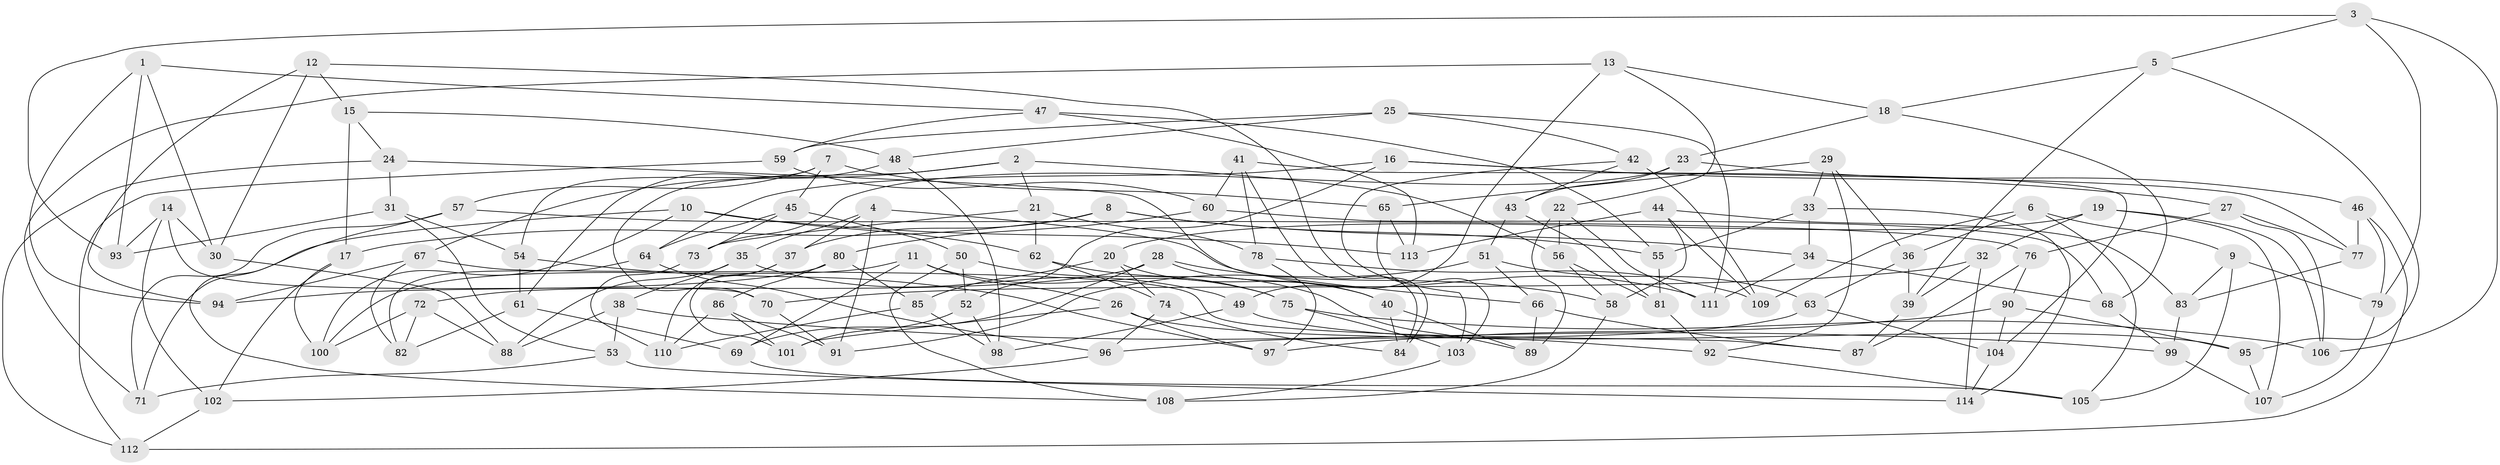 // Generated by graph-tools (version 1.1) at 2025/57/03/09/25 04:57:57]
// undirected, 114 vertices, 228 edges
graph export_dot {
graph [start="1"]
  node [color=gray90,style=filled];
  1;
  2;
  3;
  4;
  5;
  6;
  7;
  8;
  9;
  10;
  11;
  12;
  13;
  14;
  15;
  16;
  17;
  18;
  19;
  20;
  21;
  22;
  23;
  24;
  25;
  26;
  27;
  28;
  29;
  30;
  31;
  32;
  33;
  34;
  35;
  36;
  37;
  38;
  39;
  40;
  41;
  42;
  43;
  44;
  45;
  46;
  47;
  48;
  49;
  50;
  51;
  52;
  53;
  54;
  55;
  56;
  57;
  58;
  59;
  60;
  61;
  62;
  63;
  64;
  65;
  66;
  67;
  68;
  69;
  70;
  71;
  72;
  73;
  74;
  75;
  76;
  77;
  78;
  79;
  80;
  81;
  82;
  83;
  84;
  85;
  86;
  87;
  88;
  89;
  90;
  91;
  92;
  93;
  94;
  95;
  96;
  97;
  98;
  99;
  100;
  101;
  102;
  103;
  104;
  105;
  106;
  107;
  108;
  109;
  110;
  111;
  112;
  113;
  114;
  1 -- 93;
  1 -- 94;
  1 -- 30;
  1 -- 47;
  2 -- 67;
  2 -- 21;
  2 -- 70;
  2 -- 56;
  3 -- 5;
  3 -- 79;
  3 -- 106;
  3 -- 93;
  4 -- 37;
  4 -- 91;
  4 -- 35;
  4 -- 111;
  5 -- 95;
  5 -- 39;
  5 -- 18;
  6 -- 109;
  6 -- 105;
  6 -- 36;
  6 -- 9;
  7 -- 45;
  7 -- 65;
  7 -- 57;
  7 -- 54;
  8 -- 37;
  8 -- 34;
  8 -- 17;
  8 -- 55;
  9 -- 83;
  9 -- 79;
  9 -- 105;
  10 -- 71;
  10 -- 113;
  10 -- 100;
  10 -- 62;
  11 -- 75;
  11 -- 69;
  11 -- 26;
  11 -- 100;
  12 -- 84;
  12 -- 15;
  12 -- 94;
  12 -- 30;
  13 -- 49;
  13 -- 22;
  13 -- 71;
  13 -- 18;
  14 -- 102;
  14 -- 93;
  14 -- 30;
  14 -- 70;
  15 -- 48;
  15 -- 24;
  15 -- 17;
  16 -- 77;
  16 -- 52;
  16 -- 64;
  16 -- 27;
  17 -- 102;
  17 -- 100;
  18 -- 68;
  18 -- 23;
  19 -- 20;
  19 -- 106;
  19 -- 107;
  19 -- 32;
  20 -- 85;
  20 -- 40;
  20 -- 74;
  21 -- 62;
  21 -- 78;
  21 -- 73;
  22 -- 89;
  22 -- 111;
  22 -- 56;
  23 -- 43;
  23 -- 46;
  23 -- 73;
  24 -- 112;
  24 -- 66;
  24 -- 31;
  25 -- 42;
  25 -- 59;
  25 -- 48;
  25 -- 111;
  26 -- 101;
  26 -- 97;
  26 -- 92;
  27 -- 106;
  27 -- 76;
  27 -- 77;
  28 -- 69;
  28 -- 58;
  28 -- 40;
  28 -- 72;
  29 -- 33;
  29 -- 36;
  29 -- 65;
  29 -- 92;
  30 -- 88;
  31 -- 93;
  31 -- 54;
  31 -- 53;
  32 -- 70;
  32 -- 39;
  32 -- 114;
  33 -- 34;
  33 -- 55;
  33 -- 114;
  34 -- 68;
  34 -- 111;
  35 -- 38;
  35 -- 88;
  35 -- 49;
  36 -- 39;
  36 -- 63;
  37 -- 101;
  37 -- 110;
  38 -- 88;
  38 -- 53;
  38 -- 99;
  39 -- 87;
  40 -- 84;
  40 -- 89;
  41 -- 60;
  41 -- 84;
  41 -- 104;
  41 -- 78;
  42 -- 43;
  42 -- 103;
  42 -- 109;
  43 -- 81;
  43 -- 51;
  44 -- 58;
  44 -- 109;
  44 -- 113;
  44 -- 83;
  45 -- 50;
  45 -- 73;
  45 -- 64;
  46 -- 77;
  46 -- 112;
  46 -- 79;
  47 -- 113;
  47 -- 59;
  47 -- 55;
  48 -- 61;
  48 -- 98;
  49 -- 95;
  49 -- 98;
  50 -- 52;
  50 -- 75;
  50 -- 108;
  51 -- 63;
  51 -- 66;
  51 -- 91;
  52 -- 98;
  52 -- 101;
  53 -- 71;
  53 -- 114;
  54 -- 97;
  54 -- 61;
  55 -- 81;
  56 -- 58;
  56 -- 81;
  57 -- 108;
  57 -- 76;
  57 -- 71;
  58 -- 108;
  59 -- 112;
  59 -- 60;
  60 -- 80;
  60 -- 68;
  61 -- 69;
  61 -- 82;
  62 -- 74;
  62 -- 89;
  63 -- 104;
  63 -- 96;
  64 -- 82;
  64 -- 96;
  65 -- 103;
  65 -- 113;
  66 -- 87;
  66 -- 89;
  67 -- 94;
  67 -- 87;
  67 -- 82;
  68 -- 99;
  69 -- 105;
  70 -- 91;
  72 -- 82;
  72 -- 88;
  72 -- 100;
  73 -- 110;
  74 -- 96;
  74 -- 84;
  75 -- 106;
  75 -- 103;
  76 -- 90;
  76 -- 87;
  77 -- 83;
  78 -- 97;
  78 -- 109;
  79 -- 107;
  80 -- 86;
  80 -- 85;
  80 -- 94;
  81 -- 92;
  83 -- 99;
  85 -- 98;
  85 -- 110;
  86 -- 110;
  86 -- 91;
  86 -- 101;
  90 -- 95;
  90 -- 104;
  90 -- 97;
  92 -- 105;
  95 -- 107;
  96 -- 102;
  99 -- 107;
  102 -- 112;
  103 -- 108;
  104 -- 114;
}
